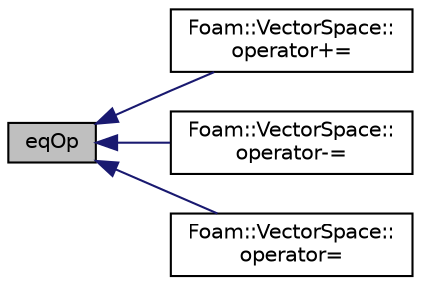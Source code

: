 digraph "eqOp"
{
  bgcolor="transparent";
  edge [fontname="Helvetica",fontsize="10",labelfontname="Helvetica",labelfontsize="10"];
  node [fontname="Helvetica",fontsize="10",shape=record];
  rankdir="LR";
  Node1 [label="eqOp",height=0.2,width=0.4,color="black", fillcolor="grey75", style="filled" fontcolor="black"];
  Node1 -> Node2 [dir="back",color="midnightblue",fontsize="10",style="solid",fontname="Helvetica"];
  Node2 [label="Foam::VectorSpace::\loperator+=",height=0.2,width=0.4,color="black",URL="$classFoam_1_1VectorSpace.html#aaabda6a141ed37add0f1577cf5f8fa3e"];
  Node1 -> Node3 [dir="back",color="midnightblue",fontsize="10",style="solid",fontname="Helvetica"];
  Node3 [label="Foam::VectorSpace::\loperator-=",height=0.2,width=0.4,color="black",URL="$classFoam_1_1VectorSpace.html#ab57152b5cd75af0cc3df266dc7ec085f"];
  Node1 -> Node4 [dir="back",color="midnightblue",fontsize="10",style="solid",fontname="Helvetica"];
  Node4 [label="Foam::VectorSpace::\loperator=",height=0.2,width=0.4,color="black",URL="$classFoam_1_1VectorSpace.html#afcb786944ad7f80ca2050402bbf2060d"];
}
